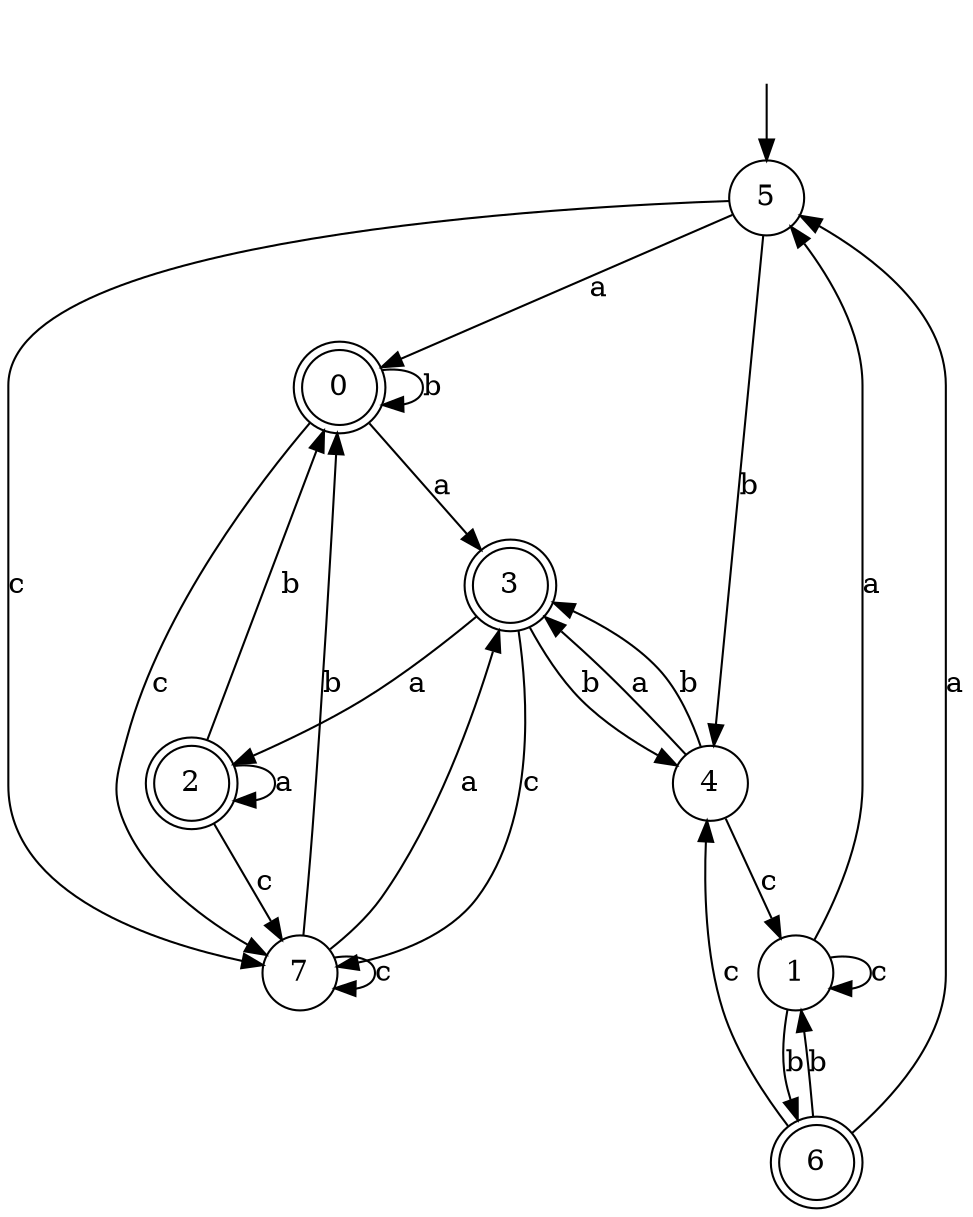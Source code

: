 digraph g {
__start [label=""shape=none]
	5[shape="circle" label="5"]
	0[shape="doublecircle" label="0"]
	1[shape="circle" label="1"]
	2[shape="doublecircle" label="2"]
	3[shape="doublecircle" label="3"]
	4[shape="circle" label="4"]
	6[shape="doublecircle" label="6"]
	7[shape="circle" label="7"]

__start -> 5
	0 -> 3 [label="a"]
	0 -> 0 [label="b"]
	0 -> 7 [label="c"]
	1 -> 5 [label="a"]
	1 -> 6 [label="b"]
	1 -> 1 [label="c"]
	2 -> 2 [label="a"]
	2 -> 0 [label="b"]
	2 -> 7 [label="c"]
	3 -> 2 [label="a"]
	3 -> 4 [label="b"]
	3 -> 7 [label="c"]
	4 -> 3 [label="a"]
	4 -> 3 [label="b"]
	4 -> 1 [label="c"]
	5 -> 0 [label="a"]
	5 -> 4 [label="b"]
	5 -> 7 [label="c"]
	6 -> 5 [label="a"]
	6 -> 1 [label="b"]
	6 -> 4 [label="c"]
	7 -> 3 [label="a"]
	7 -> 0 [label="b"]
	7 -> 7 [label="c"]
}
